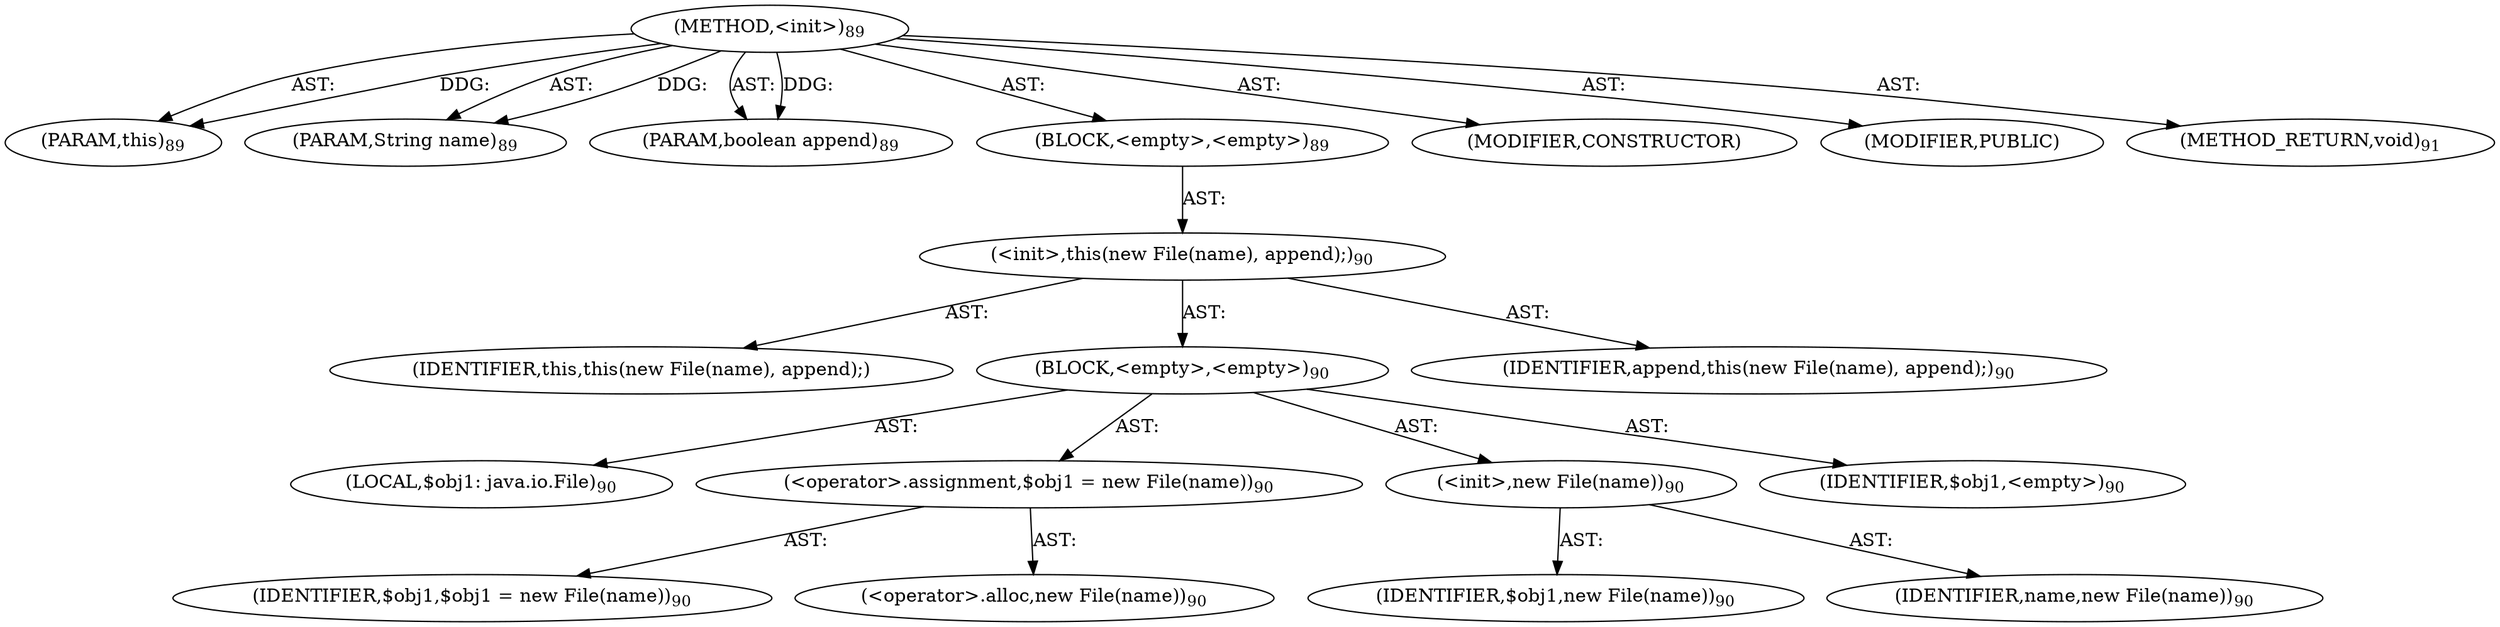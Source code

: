 digraph "&lt;init&gt;" {  
"111669149697" [label = <(METHOD,&lt;init&gt;)<SUB>89</SUB>> ]
"115964116997" [label = <(PARAM,this)<SUB>89</SUB>> ]
"115964117001" [label = <(PARAM,String name)<SUB>89</SUB>> ]
"115964117002" [label = <(PARAM,boolean append)<SUB>89</SUB>> ]
"25769803778" [label = <(BLOCK,&lt;empty&gt;,&lt;empty&gt;)<SUB>89</SUB>> ]
"30064771073" [label = <(&lt;init&gt;,this(new File(name), append);)<SUB>90</SUB>> ]
"68719476741" [label = <(IDENTIFIER,this,this(new File(name), append);)> ]
"25769803776" [label = <(BLOCK,&lt;empty&gt;,&lt;empty&gt;)<SUB>90</SUB>> ]
"94489280512" [label = <(LOCAL,$obj1: java.io.File)<SUB>90</SUB>> ]
"30064771074" [label = <(&lt;operator&gt;.assignment,$obj1 = new File(name))<SUB>90</SUB>> ]
"68719476746" [label = <(IDENTIFIER,$obj1,$obj1 = new File(name))<SUB>90</SUB>> ]
"30064771075" [label = <(&lt;operator&gt;.alloc,new File(name))<SUB>90</SUB>> ]
"30064771076" [label = <(&lt;init&gt;,new File(name))<SUB>90</SUB>> ]
"68719476747" [label = <(IDENTIFIER,$obj1,new File(name))<SUB>90</SUB>> ]
"68719476748" [label = <(IDENTIFIER,name,new File(name))<SUB>90</SUB>> ]
"68719476749" [label = <(IDENTIFIER,$obj1,&lt;empty&gt;)<SUB>90</SUB>> ]
"68719476750" [label = <(IDENTIFIER,append,this(new File(name), append);)<SUB>90</SUB>> ]
"133143986183" [label = <(MODIFIER,CONSTRUCTOR)> ]
"133143986184" [label = <(MODIFIER,PUBLIC)> ]
"128849018881" [label = <(METHOD_RETURN,void)<SUB>91</SUB>> ]
  "111669149697" -> "115964116997"  [ label = "AST: "] 
  "111669149697" -> "115964117001"  [ label = "AST: "] 
  "111669149697" -> "115964117002"  [ label = "AST: "] 
  "111669149697" -> "25769803778"  [ label = "AST: "] 
  "111669149697" -> "133143986183"  [ label = "AST: "] 
  "111669149697" -> "133143986184"  [ label = "AST: "] 
  "111669149697" -> "128849018881"  [ label = "AST: "] 
  "25769803778" -> "30064771073"  [ label = "AST: "] 
  "30064771073" -> "68719476741"  [ label = "AST: "] 
  "30064771073" -> "25769803776"  [ label = "AST: "] 
  "30064771073" -> "68719476750"  [ label = "AST: "] 
  "25769803776" -> "94489280512"  [ label = "AST: "] 
  "25769803776" -> "30064771074"  [ label = "AST: "] 
  "25769803776" -> "30064771076"  [ label = "AST: "] 
  "25769803776" -> "68719476749"  [ label = "AST: "] 
  "30064771074" -> "68719476746"  [ label = "AST: "] 
  "30064771074" -> "30064771075"  [ label = "AST: "] 
  "30064771076" -> "68719476747"  [ label = "AST: "] 
  "30064771076" -> "68719476748"  [ label = "AST: "] 
  "111669149697" -> "115964116997"  [ label = "DDG: "] 
  "111669149697" -> "115964117001"  [ label = "DDG: "] 
  "111669149697" -> "115964117002"  [ label = "DDG: "] 
}
